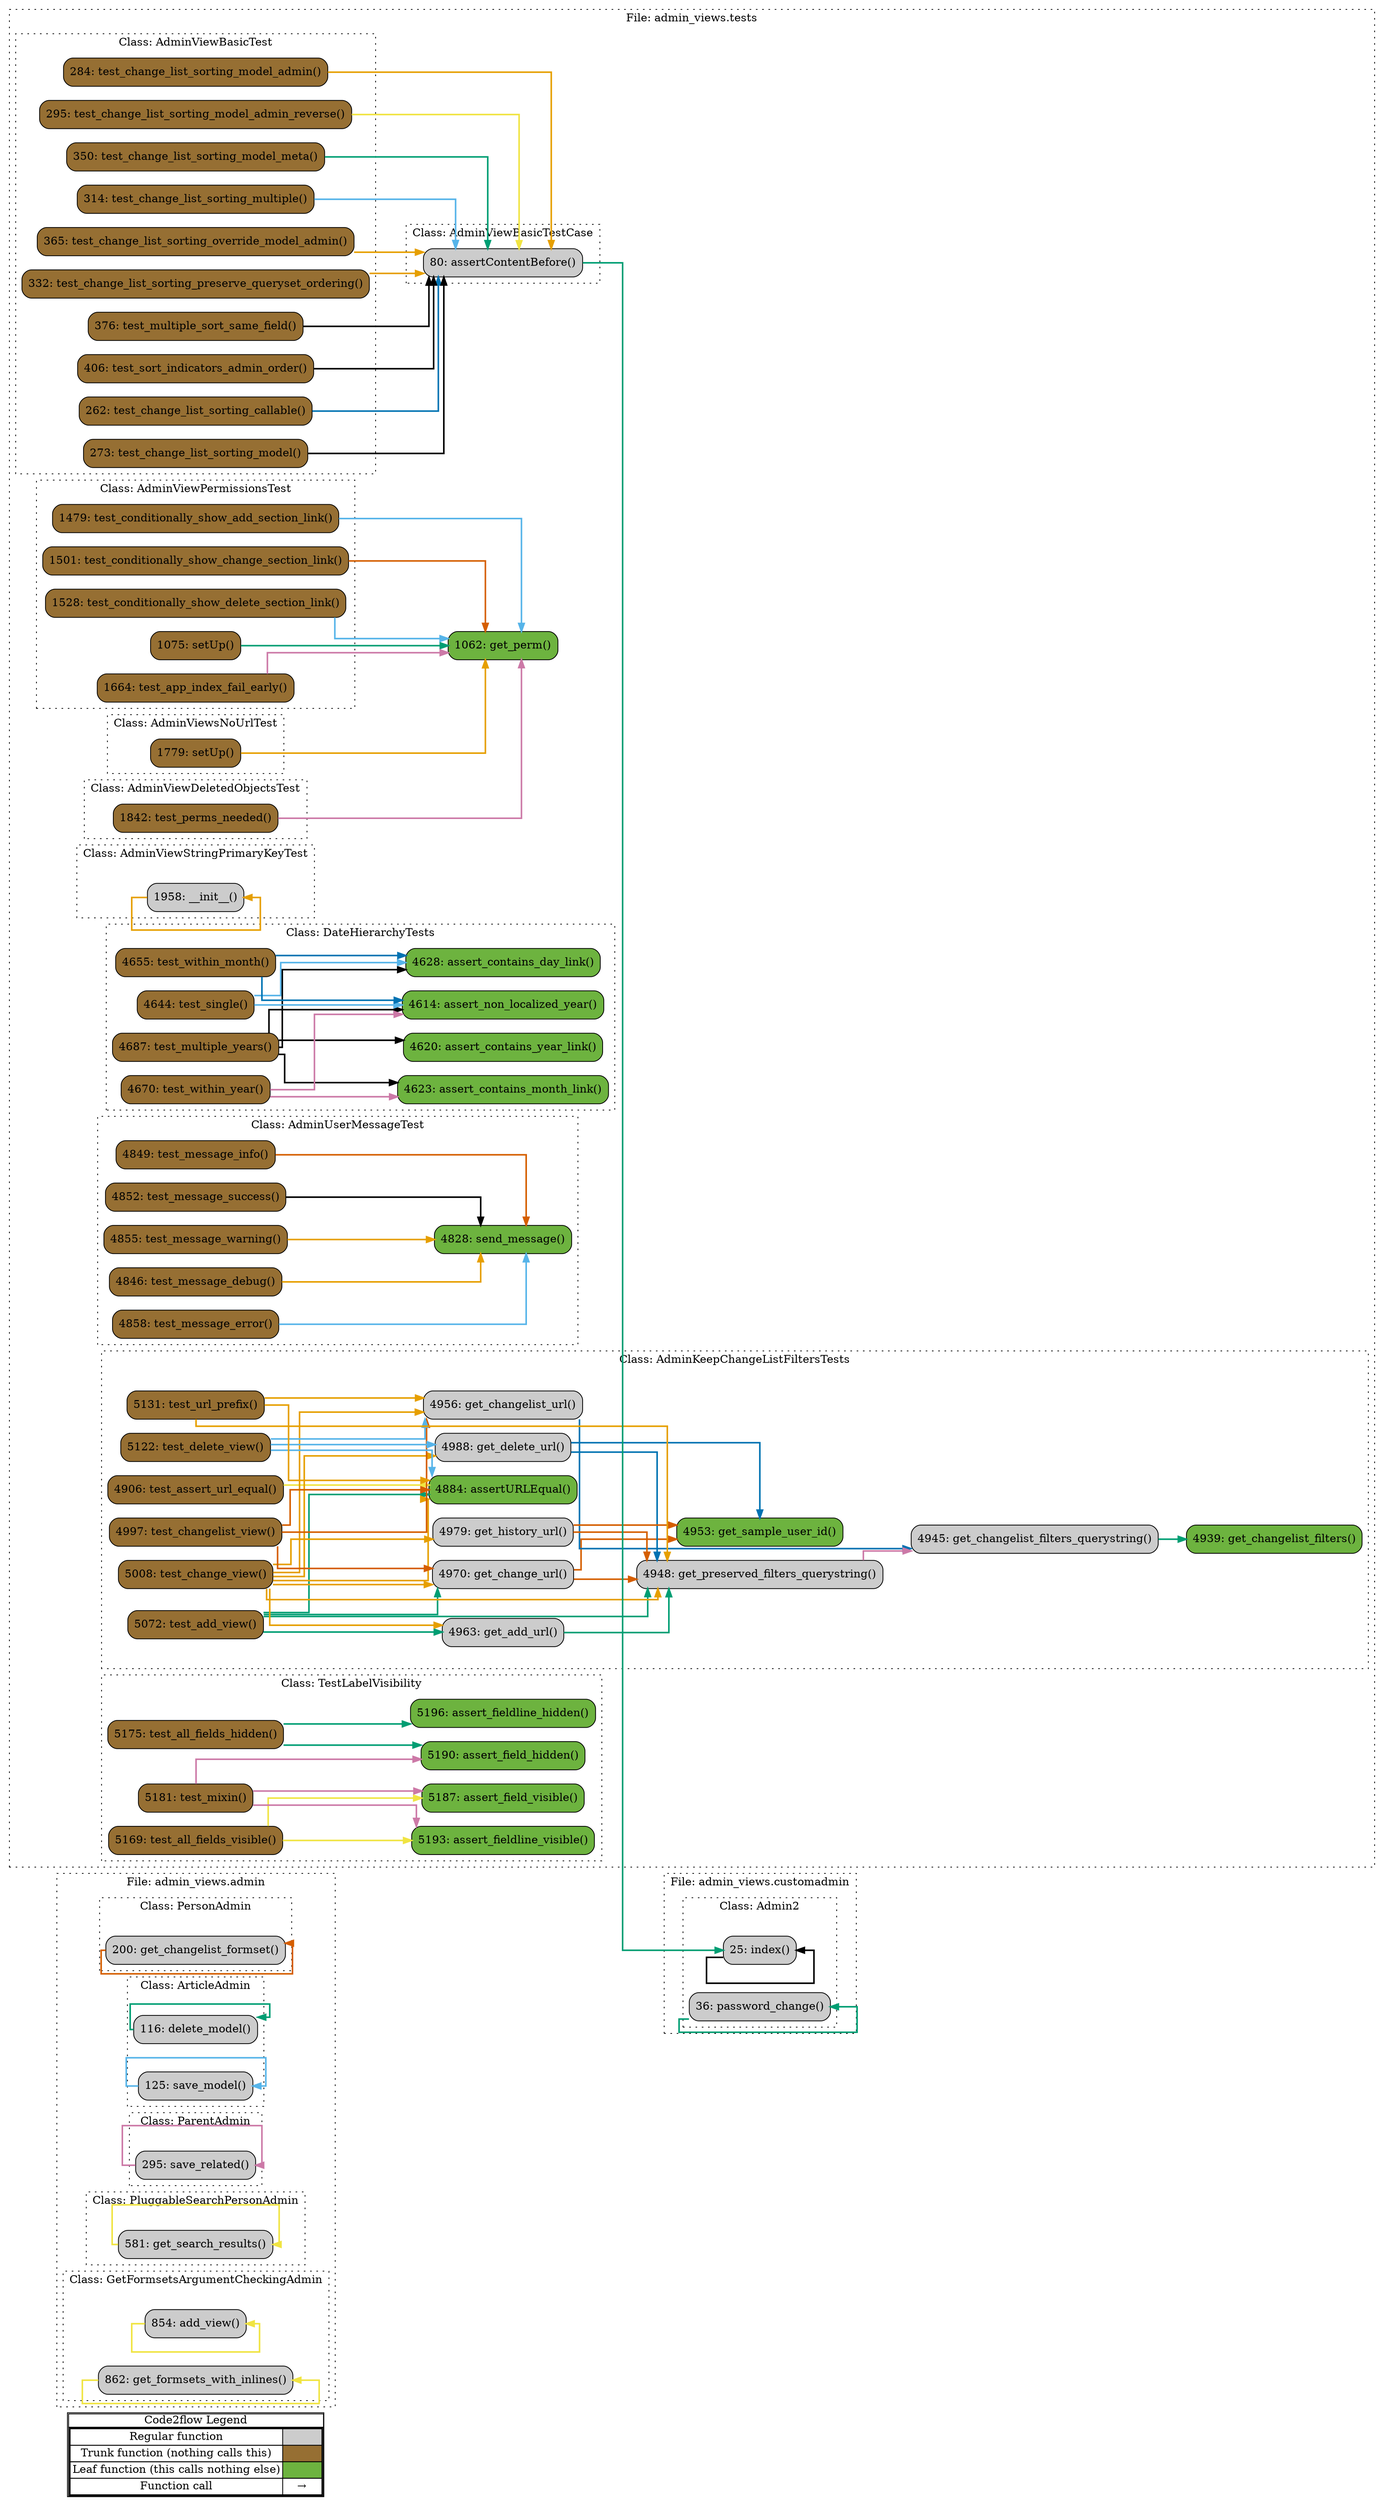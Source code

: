 digraph G {
concentrate=true;
splines="ortho";
rankdir="LR";
subgraph legend{
    rank = min;
    label = "legend";
    Legend [shape=none, margin=0, label = <
        <table cellspacing="0" cellpadding="0" border="1"><tr><td>Code2flow Legend</td></tr><tr><td>
        <table cellspacing="0">
        <tr><td>Regular function</td><td width="50px" bgcolor='#cccccc'></td></tr>
        <tr><td>Trunk function (nothing calls this)</td><td bgcolor='#966F33'></td></tr>
        <tr><td>Leaf function (this calls nothing else)</td><td bgcolor='#6db33f'></td></tr>
        <tr><td>Function call</td><td><font color='black'>&#8594;</font></td></tr>
        </table></td></tr></table>
        >];
}node_cbdd826b [label="116: delete_model()" name="admin_views.admin::ArticleAdmin.delete_model" shape="rect" style="rounded,filled" fillcolor="#cccccc" ];
node_32d9268a [label="125: save_model()" name="admin_views.admin::ArticleAdmin.save_model" shape="rect" style="rounded,filled" fillcolor="#cccccc" ];
node_27996794 [label="854: add_view()" name="admin_views.admin::GetFormsetsArgumentCheckingAdmin.add_view" shape="rect" style="rounded,filled" fillcolor="#cccccc" ];
node_1eb9bacc [label="862: get_formsets_with_inlines()" name="admin_views.admin::GetFormsetsArgumentCheckingAdmin.get_formsets_with_inlines" shape="rect" style="rounded,filled" fillcolor="#cccccc" ];
node_f5d5f047 [label="295: save_related()" name="admin_views.admin::ParentAdmin.save_related" shape="rect" style="rounded,filled" fillcolor="#cccccc" ];
node_f79864e6 [label="200: get_changelist_formset()" name="admin_views.admin::PersonAdmin.get_changelist_formset" shape="rect" style="rounded,filled" fillcolor="#cccccc" ];
node_a7a62cc4 [label="581: get_search_results()" name="admin_views.admin::PluggableSearchPersonAdmin.get_search_results" shape="rect" style="rounded,filled" fillcolor="#cccccc" ];
node_d0990b78 [label="25: index()" name="admin_views.customadmin::Admin2.index" shape="rect" style="rounded,filled" fillcolor="#cccccc" ];
node_23d7b623 [label="36: password_change()" name="admin_views.customadmin::Admin2.password_change" shape="rect" style="rounded,filled" fillcolor="#cccccc" ];
node_43a5d4e4 [label="4884: assertURLEqual()" name="admin_views.tests::AdminKeepChangeListFiltersTests.assertURLEqual" shape="rect" style="rounded,filled" fillcolor="#6db33f" ];
node_2cfeed3b [label="4963: get_add_url()" name="admin_views.tests::AdminKeepChangeListFiltersTests.get_add_url" shape="rect" style="rounded,filled" fillcolor="#cccccc" ];
node_8a716c76 [label="4970: get_change_url()" name="admin_views.tests::AdminKeepChangeListFiltersTests.get_change_url" shape="rect" style="rounded,filled" fillcolor="#cccccc" ];
node_ce65c37a [label="4939: get_changelist_filters()" name="admin_views.tests::AdminKeepChangeListFiltersTests.get_changelist_filters" shape="rect" style="rounded,filled" fillcolor="#6db33f" ];
node_8171d7e3 [label="4945: get_changelist_filters_querystring()" name="admin_views.tests::AdminKeepChangeListFiltersTests.get_changelist_filters_querystring" shape="rect" style="rounded,filled" fillcolor="#cccccc" ];
node_115c668d [label="4956: get_changelist_url()" name="admin_views.tests::AdminKeepChangeListFiltersTests.get_changelist_url" shape="rect" style="rounded,filled" fillcolor="#cccccc" ];
node_50d66415 [label="4988: get_delete_url()" name="admin_views.tests::AdminKeepChangeListFiltersTests.get_delete_url" shape="rect" style="rounded,filled" fillcolor="#cccccc" ];
node_94e32cc6 [label="4979: get_history_url()" name="admin_views.tests::AdminKeepChangeListFiltersTests.get_history_url" shape="rect" style="rounded,filled" fillcolor="#cccccc" ];
node_ba04e567 [label="4948: get_preserved_filters_querystring()" name="admin_views.tests::AdminKeepChangeListFiltersTests.get_preserved_filters_querystring" shape="rect" style="rounded,filled" fillcolor="#cccccc" ];
node_7329692b [label="4953: get_sample_user_id()" name="admin_views.tests::AdminKeepChangeListFiltersTests.get_sample_user_id" shape="rect" style="rounded,filled" fillcolor="#6db33f" ];
node_74e08283 [label="5072: test_add_view()" name="admin_views.tests::AdminKeepChangeListFiltersTests.test_add_view" shape="rect" style="rounded,filled" fillcolor="#966F33" ];
node_0317173c [label="4906: test_assert_url_equal()" name="admin_views.tests::AdminKeepChangeListFiltersTests.test_assert_url_equal" shape="rect" style="rounded,filled" fillcolor="#966F33" ];
node_ac2f8111 [label="5008: test_change_view()" name="admin_views.tests::AdminKeepChangeListFiltersTests.test_change_view" shape="rect" style="rounded,filled" fillcolor="#966F33" ];
node_bbf2abee [label="4997: test_changelist_view()" name="admin_views.tests::AdminKeepChangeListFiltersTests.test_changelist_view" shape="rect" style="rounded,filled" fillcolor="#966F33" ];
node_8f2a61ea [label="5122: test_delete_view()" name="admin_views.tests::AdminKeepChangeListFiltersTests.test_delete_view" shape="rect" style="rounded,filled" fillcolor="#966F33" ];
node_ae8700f9 [label="5131: test_url_prefix()" name="admin_views.tests::AdminKeepChangeListFiltersTests.test_url_prefix" shape="rect" style="rounded,filled" fillcolor="#966F33" ];
node_cc5a7df3 [label="4828: send_message()" name="admin_views.tests::AdminUserMessageTest.send_message" shape="rect" style="rounded,filled" fillcolor="#6db33f" ];
node_731e0f21 [label="4846: test_message_debug()" name="admin_views.tests::AdminUserMessageTest.test_message_debug" shape="rect" style="rounded,filled" fillcolor="#966F33" ];
node_4a60d4b2 [label="4858: test_message_error()" name="admin_views.tests::AdminUserMessageTest.test_message_error" shape="rect" style="rounded,filled" fillcolor="#966F33" ];
node_e8bd8196 [label="4849: test_message_info()" name="admin_views.tests::AdminUserMessageTest.test_message_info" shape="rect" style="rounded,filled" fillcolor="#966F33" ];
node_04f56c60 [label="4852: test_message_success()" name="admin_views.tests::AdminUserMessageTest.test_message_success" shape="rect" style="rounded,filled" fillcolor="#966F33" ];
node_7e9c0271 [label="4855: test_message_warning()" name="admin_views.tests::AdminUserMessageTest.test_message_warning" shape="rect" style="rounded,filled" fillcolor="#966F33" ];
node_1f61bbfd [label="262: test_change_list_sorting_callable()" name="admin_views.tests::AdminViewBasicTest.test_change_list_sorting_callable" shape="rect" style="rounded,filled" fillcolor="#966F33" ];
node_ba4f62e8 [label="273: test_change_list_sorting_model()" name="admin_views.tests::AdminViewBasicTest.test_change_list_sorting_model" shape="rect" style="rounded,filled" fillcolor="#966F33" ];
node_4347d271 [label="284: test_change_list_sorting_model_admin()" name="admin_views.tests::AdminViewBasicTest.test_change_list_sorting_model_admin" shape="rect" style="rounded,filled" fillcolor="#966F33" ];
node_31868dfc [label="295: test_change_list_sorting_model_admin_reverse()" name="admin_views.tests::AdminViewBasicTest.test_change_list_sorting_model_admin_reverse" shape="rect" style="rounded,filled" fillcolor="#966F33" ];
node_ac3bf29b [label="350: test_change_list_sorting_model_meta()" name="admin_views.tests::AdminViewBasicTest.test_change_list_sorting_model_meta" shape="rect" style="rounded,filled" fillcolor="#966F33" ];
node_257ab3e2 [label="314: test_change_list_sorting_multiple()" name="admin_views.tests::AdminViewBasicTest.test_change_list_sorting_multiple" shape="rect" style="rounded,filled" fillcolor="#966F33" ];
node_4ed70e81 [label="365: test_change_list_sorting_override_model_admin()" name="admin_views.tests::AdminViewBasicTest.test_change_list_sorting_override_model_admin" shape="rect" style="rounded,filled" fillcolor="#966F33" ];
node_c9d5b691 [label="332: test_change_list_sorting_preserve_queryset_ordering()" name="admin_views.tests::AdminViewBasicTest.test_change_list_sorting_preserve_queryset_ordering" shape="rect" style="rounded,filled" fillcolor="#966F33" ];
node_463dbba0 [label="376: test_multiple_sort_same_field()" name="admin_views.tests::AdminViewBasicTest.test_multiple_sort_same_field" shape="rect" style="rounded,filled" fillcolor="#966F33" ];
node_ee393680 [label="406: test_sort_indicators_admin_order()" name="admin_views.tests::AdminViewBasicTest.test_sort_indicators_admin_order" shape="rect" style="rounded,filled" fillcolor="#966F33" ];
node_b3ae27cb [label="80: assertContentBefore()" name="admin_views.tests::AdminViewBasicTestCase.assertContentBefore" shape="rect" style="rounded,filled" fillcolor="#cccccc" ];
node_a39420b7 [label="1842: test_perms_needed()" name="admin_views.tests::AdminViewDeletedObjectsTest.test_perms_needed" shape="rect" style="rounded,filled" fillcolor="#966F33" ];
node_5ff01e33 [label="1075: setUp()" name="admin_views.tests::AdminViewPermissionsTest.setUp" shape="rect" style="rounded,filled" fillcolor="#966F33" ];
node_5b7ac52f [label="1664: test_app_index_fail_early()" name="admin_views.tests::AdminViewPermissionsTest.test_app_index_fail_early" shape="rect" style="rounded,filled" fillcolor="#966F33" ];
node_7a054fea [label="1479: test_conditionally_show_add_section_link()" name="admin_views.tests::AdminViewPermissionsTest.test_conditionally_show_add_section_link" shape="rect" style="rounded,filled" fillcolor="#966F33" ];
node_acd74a76 [label="1501: test_conditionally_show_change_section_link()" name="admin_views.tests::AdminViewPermissionsTest.test_conditionally_show_change_section_link" shape="rect" style="rounded,filled" fillcolor="#966F33" ];
node_588868d2 [label="1528: test_conditionally_show_delete_section_link()" name="admin_views.tests::AdminViewPermissionsTest.test_conditionally_show_delete_section_link" shape="rect" style="rounded,filled" fillcolor="#966F33" ];
node_09bbfe39 [label="1958: __init__()" name="admin_views.tests::AdminViewStringPrimaryKeyTest.__init__" shape="rect" style="rounded,filled" fillcolor="#cccccc" ];
node_b3de6901 [label="1779: setUp()" name="admin_views.tests::AdminViewsNoUrlTest.setUp" shape="rect" style="rounded,filled" fillcolor="#966F33" ];
node_6e031900 [label="4628: assert_contains_day_link()" name="admin_views.tests::DateHierarchyTests.assert_contains_day_link" shape="rect" style="rounded,filled" fillcolor="#6db33f" ];
node_0e5ce0ba [label="4623: assert_contains_month_link()" name="admin_views.tests::DateHierarchyTests.assert_contains_month_link" shape="rect" style="rounded,filled" fillcolor="#6db33f" ];
node_a261cee1 [label="4620: assert_contains_year_link()" name="admin_views.tests::DateHierarchyTests.assert_contains_year_link" shape="rect" style="rounded,filled" fillcolor="#6db33f" ];
node_350aab25 [label="4614: assert_non_localized_year()" name="admin_views.tests::DateHierarchyTests.assert_non_localized_year" shape="rect" style="rounded,filled" fillcolor="#6db33f" ];
node_15d369a0 [label="4687: test_multiple_years()" name="admin_views.tests::DateHierarchyTests.test_multiple_years" shape="rect" style="rounded,filled" fillcolor="#966F33" ];
node_98454a32 [label="4644: test_single()" name="admin_views.tests::DateHierarchyTests.test_single" shape="rect" style="rounded,filled" fillcolor="#966F33" ];
node_f8752f9d [label="4655: test_within_month()" name="admin_views.tests::DateHierarchyTests.test_within_month" shape="rect" style="rounded,filled" fillcolor="#966F33" ];
node_086b0557 [label="4670: test_within_year()" name="admin_views.tests::DateHierarchyTests.test_within_year" shape="rect" style="rounded,filled" fillcolor="#966F33" ];
node_5ab0f02c [label="5190: assert_field_hidden()" name="admin_views.tests::TestLabelVisibility.assert_field_hidden" shape="rect" style="rounded,filled" fillcolor="#6db33f" ];
node_cf709aad [label="5187: assert_field_visible()" name="admin_views.tests::TestLabelVisibility.assert_field_visible" shape="rect" style="rounded,filled" fillcolor="#6db33f" ];
node_1566bd02 [label="5196: assert_fieldline_hidden()" name="admin_views.tests::TestLabelVisibility.assert_fieldline_hidden" shape="rect" style="rounded,filled" fillcolor="#6db33f" ];
node_e0acbe45 [label="5193: assert_fieldline_visible()" name="admin_views.tests::TestLabelVisibility.assert_fieldline_visible" shape="rect" style="rounded,filled" fillcolor="#6db33f" ];
node_81eed54b [label="5175: test_all_fields_hidden()" name="admin_views.tests::TestLabelVisibility.test_all_fields_hidden" shape="rect" style="rounded,filled" fillcolor="#966F33" ];
node_768c04e4 [label="5169: test_all_fields_visible()" name="admin_views.tests::TestLabelVisibility.test_all_fields_visible" shape="rect" style="rounded,filled" fillcolor="#966F33" ];
node_dcc6d987 [label="5181: test_mixin()" name="admin_views.tests::TestLabelVisibility.test_mixin" shape="rect" style="rounded,filled" fillcolor="#966F33" ];
node_e3b31458 [label="1062: get_perm()" name="admin_views.tests::get_perm" shape="rect" style="rounded,filled" fillcolor="#6db33f" ];
node_cbdd826b -> node_cbdd826b [color="#009E73" penwidth="2"];
node_32d9268a -> node_32d9268a [color="#56B4E9" penwidth="2"];
node_27996794 -> node_27996794 [color="#F0E442" penwidth="2"];
node_1eb9bacc -> node_1eb9bacc [color="#F0E442" penwidth="2"];
node_f5d5f047 -> node_f5d5f047 [color="#CC79A7" penwidth="2"];
node_f79864e6 -> node_f79864e6 [color="#D55E00" penwidth="2"];
node_a7a62cc4 -> node_a7a62cc4 [color="#F0E442" penwidth="2"];
node_d0990b78 -> node_d0990b78 [color="#000000" penwidth="2"];
node_23d7b623 -> node_23d7b623 [color="#009E73" penwidth="2"];
node_2cfeed3b -> node_ba04e567 [color="#009E73" penwidth="2"];
node_8a716c76 -> node_ba04e567 [color="#D55E00" penwidth="2"];
node_8a716c76 -> node_7329692b [color="#D55E00" penwidth="2"];
node_8171d7e3 -> node_ce65c37a [color="#009E73" penwidth="2"];
node_115c668d -> node_8171d7e3 [color="#0072B2" penwidth="2"];
node_50d66415 -> node_ba04e567 [color="#0072B2" penwidth="2"];
node_50d66415 -> node_7329692b [color="#0072B2" penwidth="2"];
node_94e32cc6 -> node_ba04e567 [color="#D55E00" penwidth="2"];
node_94e32cc6 -> node_7329692b [color="#D55E00" penwidth="2"];
node_ba04e567 -> node_8171d7e3 [color="#CC79A7" penwidth="2"];
node_74e08283 -> node_43a5d4e4 [color="#009E73" penwidth="2"];
node_74e08283 -> node_43a5d4e4 [color="#009E73" penwidth="2"];
node_74e08283 -> node_43a5d4e4 [color="#009E73" penwidth="2"];
node_74e08283 -> node_43a5d4e4 [color="#009E73" penwidth="2"];
node_74e08283 -> node_2cfeed3b [color="#009E73" penwidth="2"];
node_74e08283 -> node_2cfeed3b [color="#009E73" penwidth="2"];
node_74e08283 -> node_2cfeed3b [color="#009E73" penwidth="2"];
node_74e08283 -> node_2cfeed3b [color="#009E73" penwidth="2"];
node_74e08283 -> node_2cfeed3b [color="#009E73" penwidth="2"];
node_74e08283 -> node_8a716c76 [color="#009E73" penwidth="2"];
node_74e08283 -> node_8a716c76 [color="#009E73" penwidth="2"];
node_74e08283 -> node_ba04e567 [color="#009E73" penwidth="2"];
node_0317173c -> node_43a5d4e4 [color="#F0E442" penwidth="2"];
node_0317173c -> node_43a5d4e4 [color="#F0E442" penwidth="2"];
node_0317173c -> node_43a5d4e4 [color="#F0E442" penwidth="2"];
node_0317173c -> node_43a5d4e4 [color="#F0E442" penwidth="2"];
node_0317173c -> node_43a5d4e4 [color="#F0E442" penwidth="2"];
node_ac2f8111 -> node_43a5d4e4 [color="#E69F00" penwidth="2"];
node_ac2f8111 -> node_43a5d4e4 [color="#E69F00" penwidth="2"];
node_ac2f8111 -> node_43a5d4e4 [color="#E69F00" penwidth="2"];
node_ac2f8111 -> node_43a5d4e4 [color="#E69F00" penwidth="2"];
node_ac2f8111 -> node_43a5d4e4 [color="#E69F00" penwidth="2"];
node_ac2f8111 -> node_43a5d4e4 [color="#E69F00" penwidth="2"];
node_ac2f8111 -> node_2cfeed3b [color="#E69F00" penwidth="2"];
node_ac2f8111 -> node_8a716c76 [color="#E69F00" penwidth="2"];
node_ac2f8111 -> node_8a716c76 [color="#E69F00" penwidth="2"];
node_ac2f8111 -> node_8a716c76 [color="#E69F00" penwidth="2"];
node_ac2f8111 -> node_8a716c76 [color="#E69F00" penwidth="2"];
node_ac2f8111 -> node_8a716c76 [color="#E69F00" penwidth="2"];
node_ac2f8111 -> node_115c668d [color="#E69F00" penwidth="2"];
node_ac2f8111 -> node_50d66415 [color="#E69F00" penwidth="2"];
node_ac2f8111 -> node_94e32cc6 [color="#E69F00" penwidth="2"];
node_ac2f8111 -> node_ba04e567 [color="#E69F00" penwidth="2"];
node_bbf2abee -> node_43a5d4e4 [color="#D55E00" penwidth="2"];
node_bbf2abee -> node_8a716c76 [color="#D55E00" penwidth="2"];
node_bbf2abee -> node_115c668d [color="#D55E00" penwidth="2"];
node_8f2a61ea -> node_43a5d4e4 [color="#56B4E9" penwidth="2"];
node_8f2a61ea -> node_115c668d [color="#56B4E9" penwidth="2"];
node_8f2a61ea -> node_50d66415 [color="#56B4E9" penwidth="2"];
node_ae8700f9 -> node_43a5d4e4 [color="#E69F00" penwidth="2"];
node_ae8700f9 -> node_43a5d4e4 [color="#E69F00" penwidth="2"];
node_ae8700f9 -> node_115c668d [color="#E69F00" penwidth="2"];
node_ae8700f9 -> node_115c668d [color="#E69F00" penwidth="2"];
node_ae8700f9 -> node_ba04e567 [color="#E69F00" penwidth="2"];
node_731e0f21 -> node_cc5a7df3 [color="#E69F00" penwidth="2"];
node_4a60d4b2 -> node_cc5a7df3 [color="#56B4E9" penwidth="2"];
node_e8bd8196 -> node_cc5a7df3 [color="#D55E00" penwidth="2"];
node_04f56c60 -> node_cc5a7df3 [color="#000000" penwidth="2"];
node_7e9c0271 -> node_cc5a7df3 [color="#E69F00" penwidth="2"];
node_1f61bbfd -> node_b3ae27cb [color="#0072B2" penwidth="2"];
node_1f61bbfd -> node_b3ae27cb [color="#0072B2" penwidth="2"];
node_ba4f62e8 -> node_b3ae27cb [color="#000000" penwidth="2"];
node_ba4f62e8 -> node_b3ae27cb [color="#000000" penwidth="2"];
node_4347d271 -> node_b3ae27cb [color="#E69F00" penwidth="2"];
node_4347d271 -> node_b3ae27cb [color="#E69F00" penwidth="2"];
node_31868dfc -> node_b3ae27cb [color="#F0E442" penwidth="2"];
node_31868dfc -> node_b3ae27cb [color="#F0E442" penwidth="2"];
node_31868dfc -> node_b3ae27cb [color="#F0E442" penwidth="2"];
node_31868dfc -> node_b3ae27cb [color="#F0E442" penwidth="2"];
node_ac3bf29b -> node_b3ae27cb [color="#009E73" penwidth="2"];
node_ac3bf29b -> node_b3ae27cb [color="#009E73" penwidth="2"];
node_257ab3e2 -> node_b3ae27cb [color="#56B4E9" penwidth="2"];
node_257ab3e2 -> node_b3ae27cb [color="#56B4E9" penwidth="2"];
node_257ab3e2 -> node_b3ae27cb [color="#56B4E9" penwidth="2"];
node_257ab3e2 -> node_b3ae27cb [color="#56B4E9" penwidth="2"];
node_4ed70e81 -> node_b3ae27cb [color="#E69F00" penwidth="2"];
node_c9d5b691 -> node_b3ae27cb [color="#E69F00" penwidth="2"];
node_c9d5b691 -> node_b3ae27cb [color="#E69F00" penwidth="2"];
node_463dbba0 -> node_b3ae27cb [color="#000000" penwidth="2"];
node_463dbba0 -> node_b3ae27cb [color="#000000" penwidth="2"];
node_463dbba0 -> node_b3ae27cb [color="#000000" penwidth="2"];
node_ee393680 -> node_b3ae27cb [color="#000000" penwidth="2"];
node_ee393680 -> node_b3ae27cb [color="#000000" penwidth="2"];
node_b3ae27cb -> node_d0990b78 [color="#009E73" penwidth="2"];
node_b3ae27cb -> node_d0990b78 [color="#009E73" penwidth="2"];
node_a39420b7 -> node_e3b31458 [color="#CC79A7" penwidth="2"];
node_5ff01e33 -> node_e3b31458 [color="#009E73" penwidth="2"];
node_5ff01e33 -> node_e3b31458 [color="#009E73" penwidth="2"];
node_5ff01e33 -> node_e3b31458 [color="#009E73" penwidth="2"];
node_5ff01e33 -> node_e3b31458 [color="#009E73" penwidth="2"];
node_5ff01e33 -> node_e3b31458 [color="#009E73" penwidth="2"];
node_5b7ac52f -> node_e3b31458 [color="#CC79A7" penwidth="2"];
node_7a054fea -> node_e3b31458 [color="#56B4E9" penwidth="2"];
node_acd74a76 -> node_e3b31458 [color="#D55E00" penwidth="2"];
node_588868d2 -> node_e3b31458 [color="#56B4E9" penwidth="2"];
node_09bbfe39 -> node_09bbfe39 [color="#E69F00" penwidth="2"];
node_b3de6901 -> node_e3b31458 [color="#E69F00" penwidth="2"];
node_15d369a0 -> node_6e031900 [color="#000000" penwidth="2"];
node_15d369a0 -> node_0e5ce0ba [color="#000000" penwidth="2"];
node_15d369a0 -> node_a261cee1 [color="#000000" penwidth="2"];
node_15d369a0 -> node_350aab25 [color="#000000" penwidth="2"];
node_15d369a0 -> node_350aab25 [color="#000000" penwidth="2"];
node_15d369a0 -> node_350aab25 [color="#000000" penwidth="2"];
node_15d369a0 -> node_350aab25 [color="#000000" penwidth="2"];
node_15d369a0 -> node_350aab25 [color="#000000" penwidth="2"];
node_15d369a0 -> node_350aab25 [color="#000000" penwidth="2"];
node_98454a32 -> node_6e031900 [color="#56B4E9" penwidth="2"];
node_98454a32 -> node_350aab25 [color="#56B4E9" penwidth="2"];
node_f8752f9d -> node_6e031900 [color="#0072B2" penwidth="2"];
node_f8752f9d -> node_350aab25 [color="#0072B2" penwidth="2"];
node_086b0557 -> node_0e5ce0ba [color="#CC79A7" penwidth="2"];
node_086b0557 -> node_350aab25 [color="#CC79A7" penwidth="2"];
node_81eed54b -> node_5ab0f02c [color="#009E73" penwidth="2"];
node_81eed54b -> node_5ab0f02c [color="#009E73" penwidth="2"];
node_81eed54b -> node_1566bd02 [color="#009E73" penwidth="2"];
node_768c04e4 -> node_cf709aad [color="#F0E442" penwidth="2"];
node_768c04e4 -> node_cf709aad [color="#F0E442" penwidth="2"];
node_768c04e4 -> node_e0acbe45 [color="#F0E442" penwidth="2"];
node_dcc6d987 -> node_5ab0f02c [color="#CC79A7" penwidth="2"];
node_dcc6d987 -> node_cf709aad [color="#CC79A7" penwidth="2"];
node_dcc6d987 -> node_e0acbe45 [color="#CC79A7" penwidth="2"];
subgraph cluster_0e38c764 {
    label="File: admin_views.admin";
    name="admin_views.admin";
    style="filled";
    graph[style=dotted];
    subgraph cluster_1b6e3dfe {
        node_cbdd826b node_32d9268a;
        label="Class: ArticleAdmin";
        name="ArticleAdmin";
        style="filled";
        graph[style=dotted];
    };
    subgraph cluster_fcdd74cf {
        node_f79864e6;
        label="Class: PersonAdmin";
        name="PersonAdmin";
        style="filled";
        graph[style=dotted];
    };
    subgraph cluster_37f07a6c {
        node_f5d5f047;
        label="Class: ParentAdmin";
        name="ParentAdmin";
        style="filled";
        graph[style=dotted];
    };
    subgraph cluster_5646caa3 {
        node_a7a62cc4;
        label="Class: PluggableSearchPersonAdmin";
        name="PluggableSearchPersonAdmin";
        style="filled";
        graph[style=dotted];
    };
    subgraph cluster_14cfe9ec {
        node_27996794 node_1eb9bacc;
        label="Class: GetFormsetsArgumentCheckingAdmin";
        name="GetFormsetsArgumentCheckingAdmin";
        style="filled";
        graph[style=dotted];
    };
};
subgraph cluster_f43b38a7 {
    label="File: admin_views.customadmin";
    name="admin_views.customadmin";
    style="filled";
    graph[style=dotted];
    subgraph cluster_920ae763 {
        node_d0990b78 node_23d7b623;
        label="Class: Admin2";
        name="Admin2";
        style="filled";
        graph[style=dotted];
    };
};
subgraph cluster_0d2026b6 {
    node_e3b31458;
    label="File: admin_views.tests";
    name="admin_views.tests";
    style="filled";
    graph[style=dotted];
    subgraph cluster_0f136f4e {
        node_b3ae27cb;
        label="Class: AdminViewBasicTestCase";
        name="AdminViewBasicTestCase";
        style="filled";
        graph[style=dotted];
    };
    subgraph cluster_6cfbc27c {
        node_1f61bbfd node_ba4f62e8 node_4347d271 node_31868dfc node_257ab3e2 node_c9d5b691 node_ac3bf29b node_4ed70e81 node_463dbba0 node_ee393680;
        label="Class: AdminViewBasicTest";
        name="AdminViewBasicTest";
        style="filled";
        graph[style=dotted];
    };
    subgraph cluster_d1859f31 {
        node_5ff01e33 node_7a054fea node_acd74a76 node_588868d2 node_5b7ac52f;
        label="Class: AdminViewPermissionsTest";
        name="AdminViewPermissionsTest";
        style="filled";
        graph[style=dotted];
    };
    subgraph cluster_a2ecc54c {
        node_b3de6901;
        label="Class: AdminViewsNoUrlTest";
        name="AdminViewsNoUrlTest";
        style="filled";
        graph[style=dotted];
    };
    subgraph cluster_87d4517b {
        node_a39420b7;
        label="Class: AdminViewDeletedObjectsTest";
        name="AdminViewDeletedObjectsTest";
        style="filled";
        graph[style=dotted];
    };
    subgraph cluster_00dbe8d7 {
        node_09bbfe39;
        label="Class: AdminViewStringPrimaryKeyTest";
        name="AdminViewStringPrimaryKeyTest";
        style="filled";
        graph[style=dotted];
    };
    subgraph cluster_ff7ef8de {
        node_350aab25 node_a261cee1 node_0e5ce0ba node_6e031900 node_98454a32 node_f8752f9d node_086b0557 node_15d369a0;
        label="Class: DateHierarchyTests";
        name="DateHierarchyTests";
        style="filled";
        graph[style=dotted];
    };
    subgraph cluster_a1732fa3 {
        node_cc5a7df3 node_731e0f21 node_e8bd8196 node_04f56c60 node_7e9c0271 node_4a60d4b2;
        label="Class: AdminUserMessageTest";
        name="AdminUserMessageTest";
        style="filled";
        graph[style=dotted];
    };
    subgraph cluster_fc40e34a {
        node_43a5d4e4 node_0317173c node_ce65c37a node_8171d7e3 node_ba04e567 node_7329692b node_115c668d node_2cfeed3b node_8a716c76 node_94e32cc6 node_50d66415 node_bbf2abee node_ac2f8111 node_74e08283 node_8f2a61ea node_ae8700f9;
        label="Class: AdminKeepChangeListFiltersTests";
        name="AdminKeepChangeListFiltersTests";
        style="filled";
        graph[style=dotted];
    };
    subgraph cluster_11af9e37 {
        node_768c04e4 node_81eed54b node_dcc6d987 node_cf709aad node_5ab0f02c node_e0acbe45 node_1566bd02;
        label="Class: TestLabelVisibility";
        name="TestLabelVisibility";
        style="filled";
        graph[style=dotted];
    };
};
}
